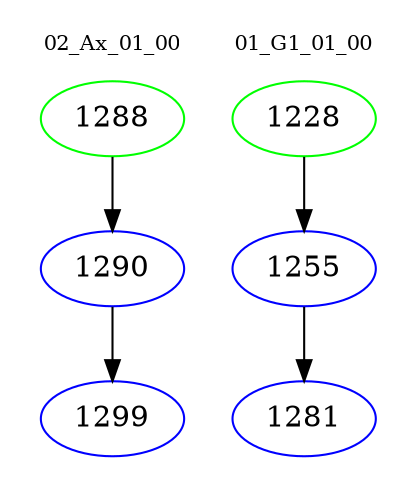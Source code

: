 digraph{
subgraph cluster_0 {
color = white
label = "02_Ax_01_00";
fontsize=10;
T0_1288 [label="1288", color="green"]
T0_1288 -> T0_1290 [color="black"]
T0_1290 [label="1290", color="blue"]
T0_1290 -> T0_1299 [color="black"]
T0_1299 [label="1299", color="blue"]
}
subgraph cluster_1 {
color = white
label = "01_G1_01_00";
fontsize=10;
T1_1228 [label="1228", color="green"]
T1_1228 -> T1_1255 [color="black"]
T1_1255 [label="1255", color="blue"]
T1_1255 -> T1_1281 [color="black"]
T1_1281 [label="1281", color="blue"]
}
}

